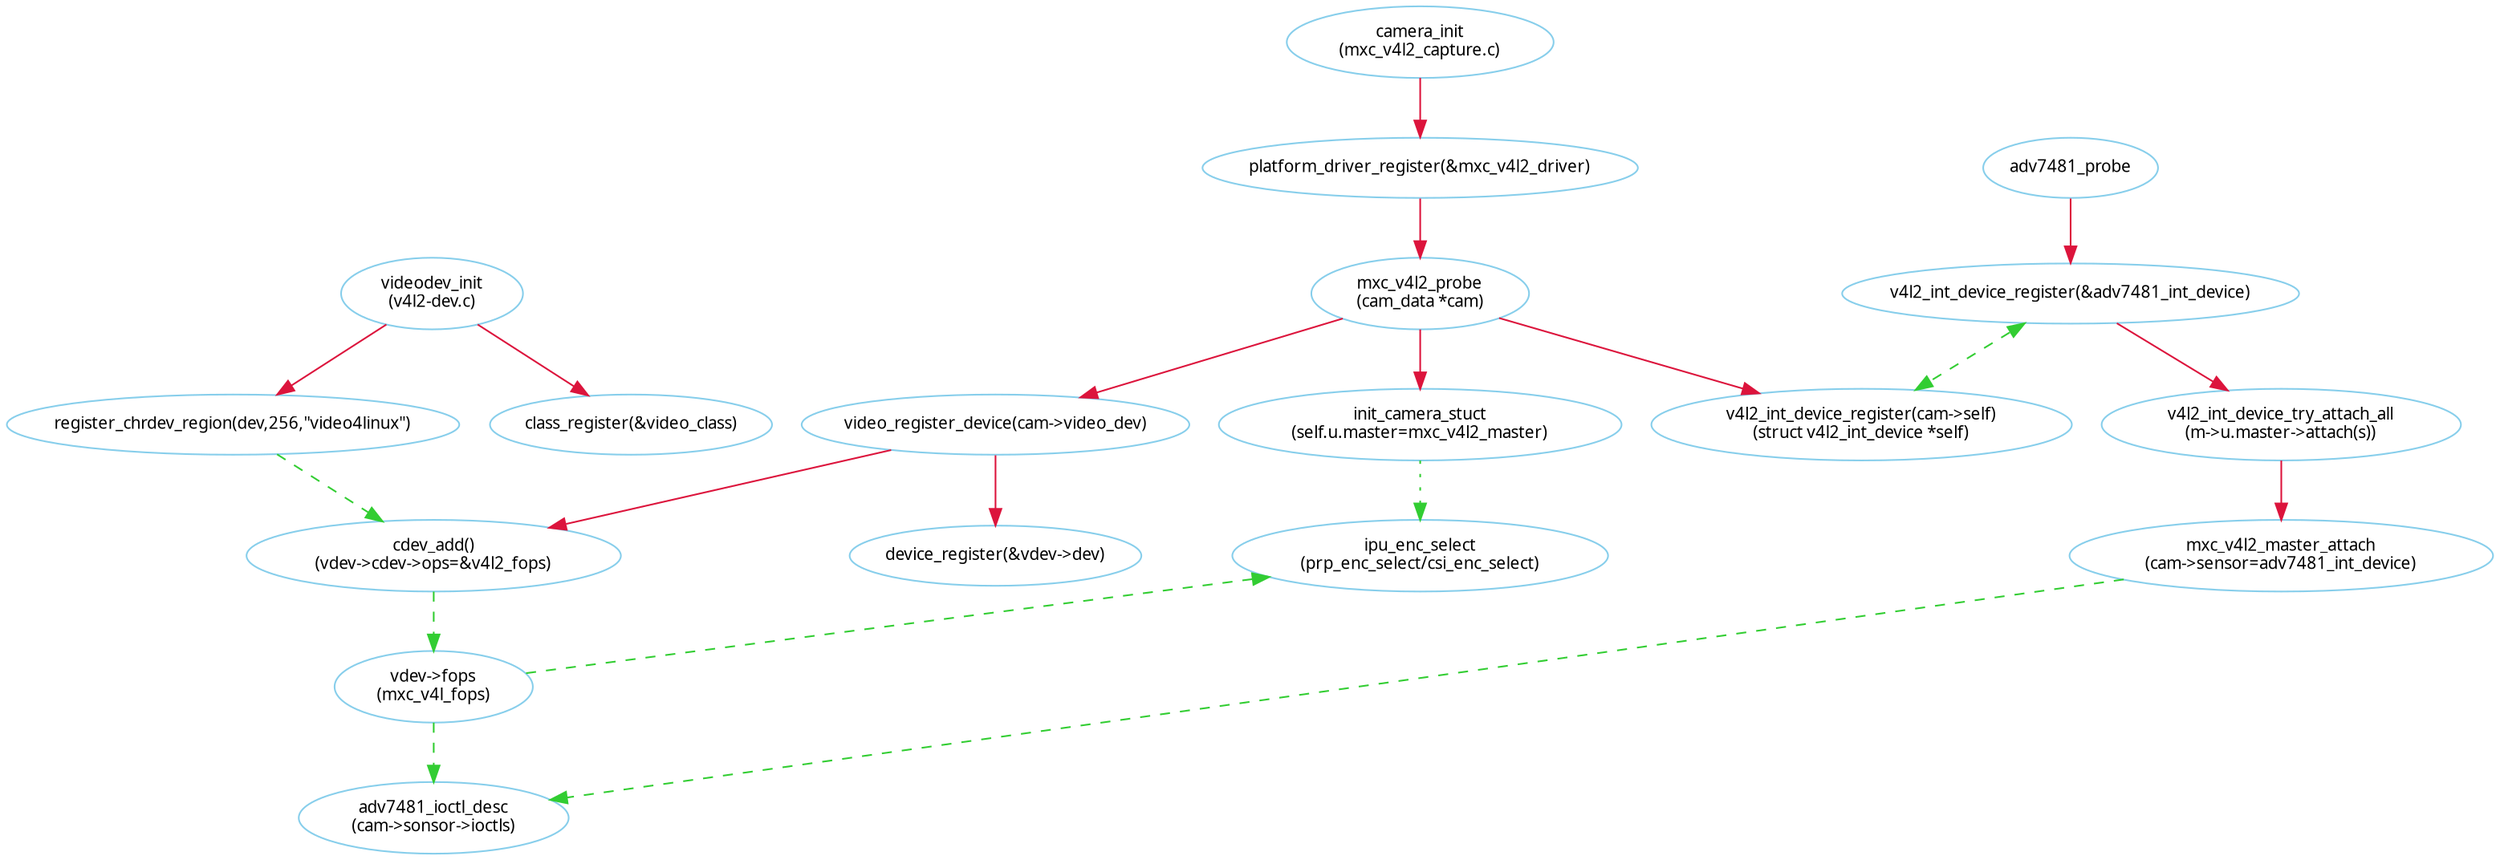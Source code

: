/*
node
color: naveblue, skyblue, red, red4, crimson, forestgreen, limegreen
style: solid, dotted, dashed, bold, rounded, filled
shape:
*/

/*
edge
color: naveblue, skyblue, red, red4, crimson, forestgreen, limegreen
style: solid, dotted, dashed, bold 
shape: 
*/

/*
rankdir: TB BT LR RL
*/

/*
digraph example{
	fontname = "Verdana";
	fontsize = 10;
	rankdir=TB;

	node [fontname = "Verdana", fontsize = 10, color="skyblue", shape="record"];
	edge [fontname = "Verdana", fontsize = 10, color="crimson", style="solid"];

	st_hash_type [label="{<head>st_hash_type|(*compare)|(*hash)}"];
	st_table_entry [label="{<head>st_table_entry|hash|key|record|<next>next}"];
	st_table [label="{st_table|<type>type|num_bins|num_entries|<bins>bins}"];

	st_table:bins -> st_table_entry:head;
	st_table:type -> st_hash_type:head;
	st_table_entry:next -> st_table_entry:head [style="dashed", color="forestgreen"];
}
*/

digraph v4l2_dot{
	fontname = "Verdana";
	fontsize = 10;
	rankdir=TB;
	node [fontname = "Verdana", fontsize = 10, color="skyblue"];
	edge [fontname = "Verdana", fontsize = 10, color="crimson", style="solid"];

	//
	videodev_init[label="videodev_init\n(v4l2-dev.c)"];
	register_chrdev_region[label="register_chrdev_region(dev,256,\"video4linux\")"];
	class_register[label="class_register(&video_class)"];

	videodev_init -> register_chrdev_region;
	videodev_init -> class_register;
	register_chrdev_region->cdev_add[color="limegreen", style="dashed"];

	//
	video_register_device;
	cdev_add[label="cdev_add()\n(vdev->cdev->ops=&v4l2_fops)"];
	device_register[label="device_register(&vdev->dev)"];
	vdev_fops[label="vdev->fops\n(mxc_v4l_fops)"]

	video_register_device->cdev_add;
	video_register_device->device_register;
	cdev_add->vdev_fops[color="limegreen", style="dashed"];

	//
	camera_init[label="camera_init\n(mxc_v4l2_capture.c)"];
	platform_driver_register[label="platform_driver_register(&mxc_v4l2_driver)"];
	mxc_v4l2_probe[label="mxc_v4l2_probe\n(cam_data *cam)"];
	init_camera_stuct[label="init_camera_stuct\n(self.u.master=mxc_v4l2_master)"];
	v4l2_int_device_register_cap[label="v4l2_int_device_register(cam->self)\n(struct v4l2_int_device *self)"];
	video_register_device[label="video_register_device(cam->video_dev)"];
	v4l2_int_device_try_attach_all[label="v4l2_int_device_try_attach_all\n(m->u.master->attach(s))"];
	mxc_v4l2_master_attach[label="mxc_v4l2_master_attach\n(cam->sensor=adv7481_int_device)"];

	ipu_enc_select[label="ipu_enc_select\n(prp_enc_select/csi_enc_select)"]

	camera_init->platform_driver_register
	platform_driver_register->mxc_v4l2_probe
	mxc_v4l2_probe->init_camera_stuct
	mxc_v4l2_probe->v4l2_int_device_register_cap
	//mxc_v4l2_probe->video_register_device[weight=8]
	mxc_v4l2_probe->video_register_device

	//ad7481
	adv7481_probe
	v4l2_int_device_register[label="v4l2_int_device_register(&adv7481_int_device)"]
	adv7481_ioctl_desc[label="adv7481_ioctl_desc\n(cam->sonsor->ioctls)"]

	adv7481_probe->v4l2_int_device_register
	v4l2_int_device_register->v4l2_int_device_try_attach_all
	v4l2_int_device_try_attach_all->mxc_v4l2_master_attach

	v4l2_int_device_register->v4l2_int_device_register_cap[color="limegreen", style="dashed", dir="both"]

	//
	vdev_fops->adv7481_ioctl_desc[color="limegreen", style="dashed"];
	//v4l2_int_device_register->adv7481_ioctl_desc[color="limegreen", style="dashed", weith=8, constraint="false"];
	mxc_v4l2_master_attach->adv7481_ioctl_desc[color="limegreen", style="dashed", weith=8, constraint="false"];

	//
	init_camera_stuct->ipu_enc_select[color="limegreen", style="dotted"]
	vdev_fops->ipu_enc_select[color="limegreen", style="dashed", constraint="false"]
}

